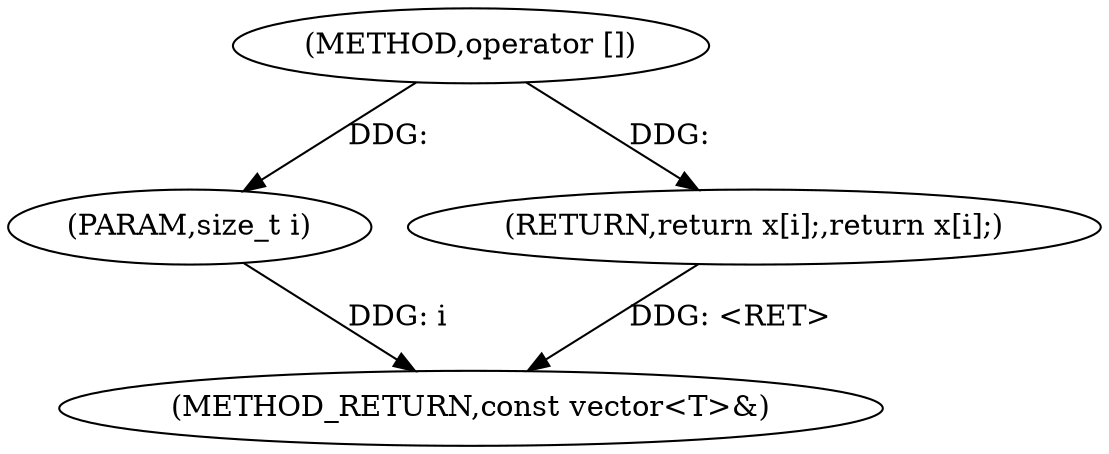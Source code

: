digraph "operator []" {  
"1000688" [label = "(METHOD,operator [])" ]
"1000695" [label = "(METHOD_RETURN,const vector<T>&)" ]
"1000689" [label = "(PARAM,size_t i)" ]
"1000691" [label = "(RETURN,return x[i];,return x[i];)" ]
  "1000691" -> "1000695"  [ label = "DDG: <RET>"] 
  "1000689" -> "1000695"  [ label = "DDG: i"] 
  "1000688" -> "1000689"  [ label = "DDG: "] 
  "1000688" -> "1000691"  [ label = "DDG: "] 
}
